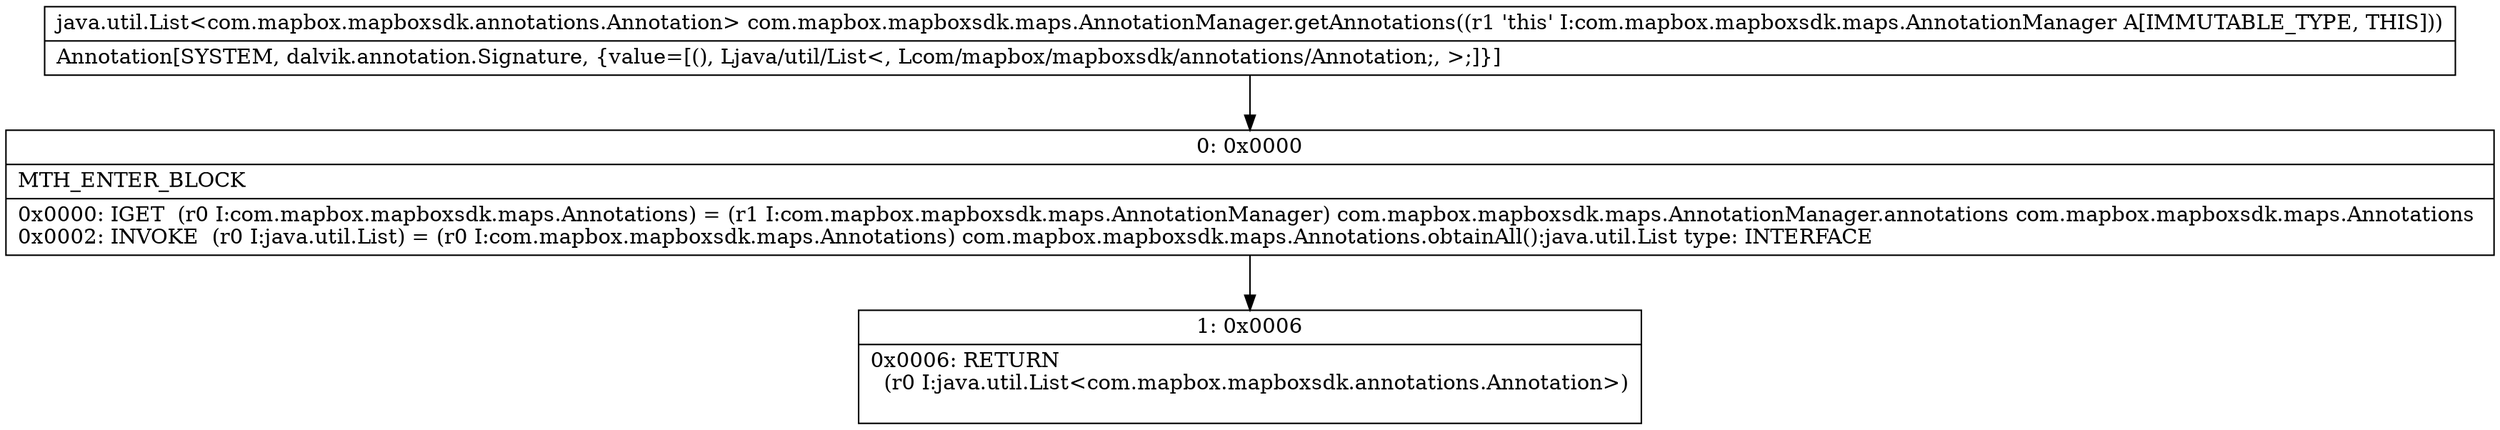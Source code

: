 digraph "CFG forcom.mapbox.mapboxsdk.maps.AnnotationManager.getAnnotations()Ljava\/util\/List;" {
Node_0 [shape=record,label="{0\:\ 0x0000|MTH_ENTER_BLOCK\l|0x0000: IGET  (r0 I:com.mapbox.mapboxsdk.maps.Annotations) = (r1 I:com.mapbox.mapboxsdk.maps.AnnotationManager) com.mapbox.mapboxsdk.maps.AnnotationManager.annotations com.mapbox.mapboxsdk.maps.Annotations \l0x0002: INVOKE  (r0 I:java.util.List) = (r0 I:com.mapbox.mapboxsdk.maps.Annotations) com.mapbox.mapboxsdk.maps.Annotations.obtainAll():java.util.List type: INTERFACE \l}"];
Node_1 [shape=record,label="{1\:\ 0x0006|0x0006: RETURN  \l  (r0 I:java.util.List\<com.mapbox.mapboxsdk.annotations.Annotation\>)\l \l}"];
MethodNode[shape=record,label="{java.util.List\<com.mapbox.mapboxsdk.annotations.Annotation\> com.mapbox.mapboxsdk.maps.AnnotationManager.getAnnotations((r1 'this' I:com.mapbox.mapboxsdk.maps.AnnotationManager A[IMMUTABLE_TYPE, THIS]))  | Annotation[SYSTEM, dalvik.annotation.Signature, \{value=[(), Ljava\/util\/List\<, Lcom\/mapbox\/mapboxsdk\/annotations\/Annotation;, \>;]\}]\l}"];
MethodNode -> Node_0;
Node_0 -> Node_1;
}

